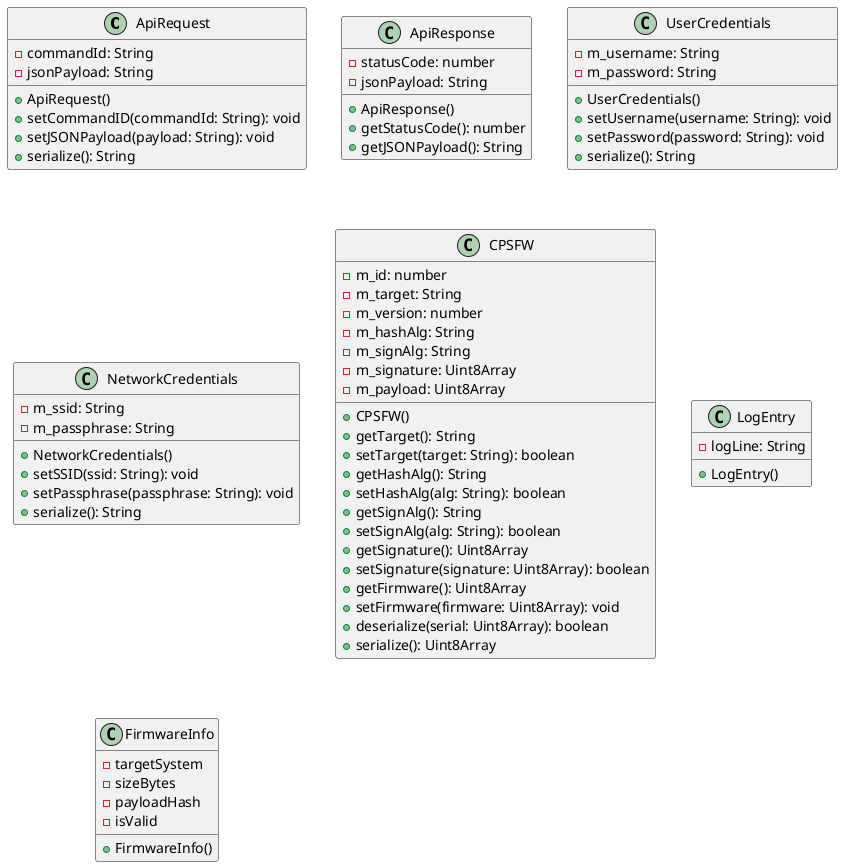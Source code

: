 @startuml
class ApiRequest
{
    - commandId: String
    - jsonPayload: String
    + ApiRequest()
    + setCommandID(commandId: String): void
    + setJSONPayload(payload: String): void
    + serialize(): String
}

class ApiResponse
{
    - statusCode: number
    - jsonPayload: String
    + ApiResponse()
    + getStatusCode(): number
    + getJSONPayload(): String
}

class UserCredentials
{
    - m_username: String
    - m_password: String
    + UserCredentials()
    + setUsername(username: String): void
    + setPassword(password: String): void
    + serialize(): String
}

class NetworkCredentials
{
    - m_ssid: String
    - m_passphrase: String
    + NetworkCredentials()
    + setSSID(ssid: String): void
    + setPassphrase(passphrase: String): void
    + serialize(): String
}

class CPSFW
{
    - m_id: number
    - m_target: String
    - m_version: number
    - m_hashAlg: String
    - m_signAlg: String
    - m_signature: Uint8Array
    - m_payload: Uint8Array
    + CPSFW()
    + getTarget(): String
    + setTarget(target: String): boolean
    + getHashAlg(): String
    + setHashAlg(alg: String): boolean
    + getSignAlg(): String
    + setSignAlg(alg: String): boolean
    + getSignature(): Uint8Array
    + setSignature(signature: Uint8Array): boolean
    + getFirmware(): Uint8Array
    + setFirmware(firmware: Uint8Array): void
    + deserialize(serial: Uint8Array): boolean
    + serialize(): Uint8Array
}

class LogEntry
{
    - logLine: String
    + LogEntry()
}

class FirmwareInfo
{
    - targetSystem
    - sizeBytes
    - payloadHash
    - isValid
    + FirmwareInfo()
}
@enduml
